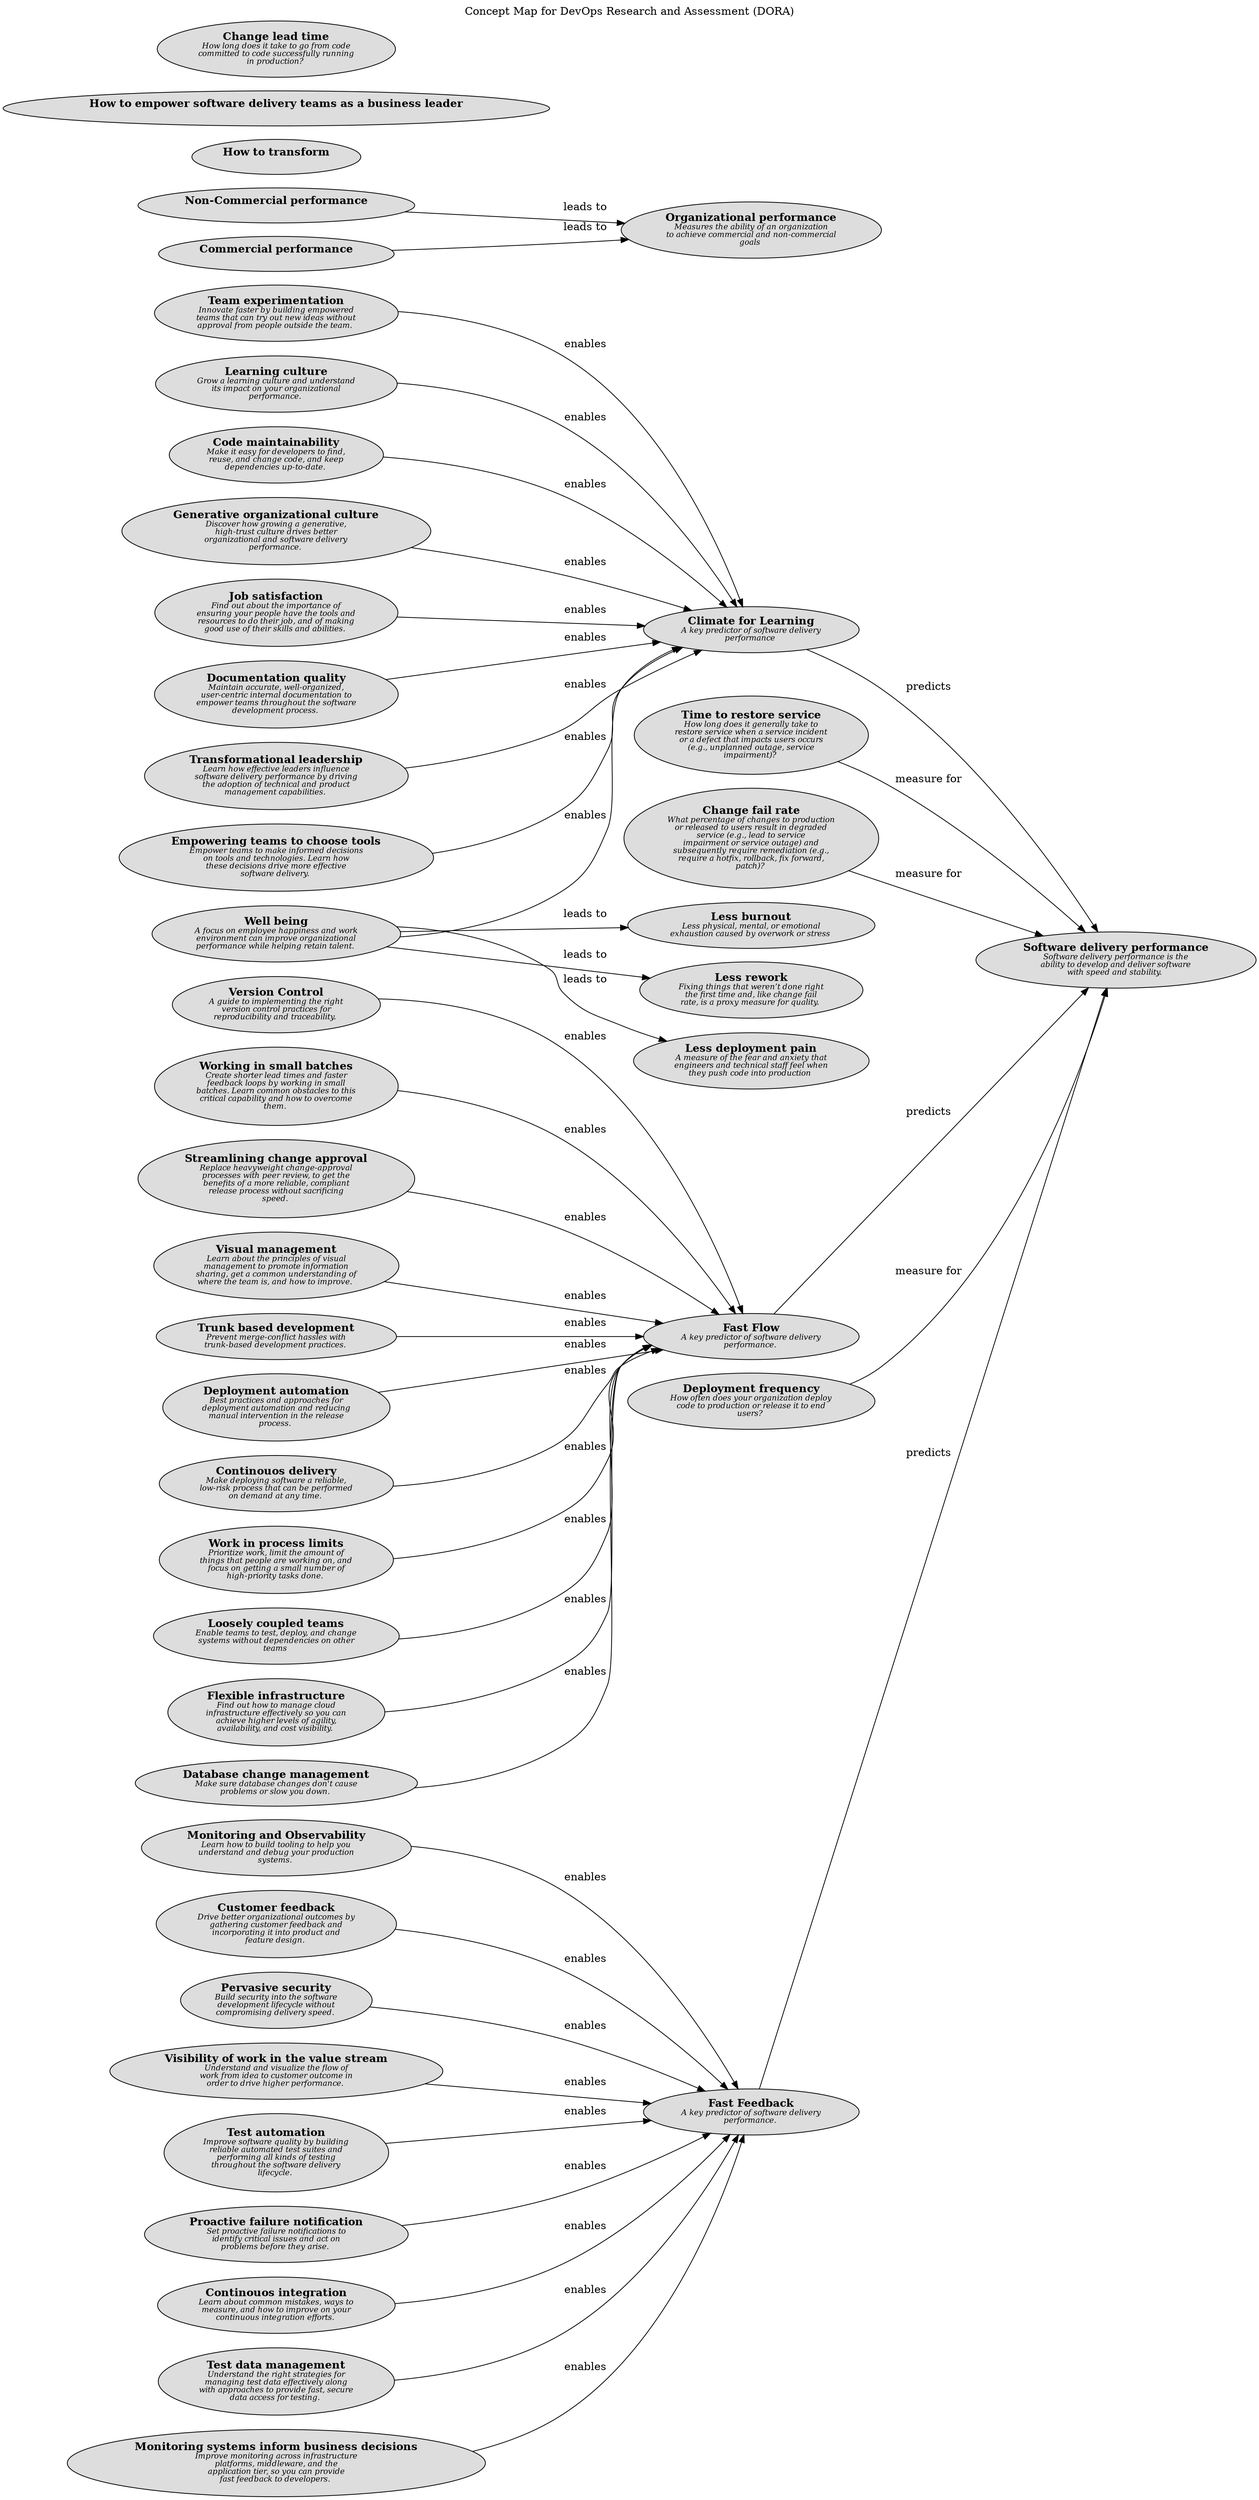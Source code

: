digraph "Concept Map for DevOps Research and Assessment (DORA)" {
  labelloc= "t"
  label="Concept Map for DevOps Research and Assessment (DORA)"
  rankdir="LR"

  layout=dot
software_development_dora__monitoring_and_observability [shape=ellipse style=filled fillcolor="#dddddd" label=<<B>Monitoring and Observability</B><BR/><FONT POINT-SIZE="10"><I>Learn how to build tooling to help you<BR/>understand and debug your production<BR/>systems. </I></FONT>>]
software_development_dora__job_satisfaction [shape=ellipse style=filled fillcolor="#dddddd" label=<<B>Job satisfaction</B><BR/><FONT POINT-SIZE="10"><I>Find out about the importance of<BR/>ensuring your people have the tools and<BR/>resources to do their job, and of making<BR/>good use of their skills and abilities. </I></FONT>>]
software_development_dora__non_commercial_performance [shape=ellipse style=filled fillcolor="#dddddd" label=<<B>Non-Commercial performance</B><BR/><FONT POINT-SIZE="10"><I> </I></FONT>>]
software_development_dora__less_burnout [shape=ellipse style=filled fillcolor="#dddddd" label=<<B>Less burnout</B><BR/><FONT POINT-SIZE="10"><I>Less physical, mental, or emotional<BR/>exhaustion caused by overwork or stress </I></FONT>>]
software_development_dora__how_to_transform [shape=ellipse style=filled fillcolor="#dddddd" label=<<B>How to transform</B><BR/><FONT POINT-SIZE="10"><I> </I></FONT>>]
software_development_dora__database_change_management [shape=ellipse style=filled fillcolor="#dddddd" label=<<B>Database change management</B><BR/><FONT POINT-SIZE="10"><I>Make sure database changes don't cause<BR/>problems or slow you down. </I></FONT>>]
software_development_dora__software_delivery_performance [shape=ellipse style=filled fillcolor="#dddddd" label=<<B>Software delivery performance</B><BR/><FONT POINT-SIZE="10"><I>Software delivery performance is the<BR/>ability to develop and deliver software<BR/>with speed and stability. </I></FONT>>]
software_development_dora__monitoring_systems_inform_business_decisions [shape=ellipse style=filled fillcolor="#dddddd" label=<<B>Monitoring systems inform business decisions</B><BR/><FONT POINT-SIZE="10"><I>Improve monitoring across infrastructure<BR/>platforms, middleware, and the<BR/>application tier, so you can provide<BR/>fast feedback to developers. </I></FONT>>]
software_development_dora__customer_feedback [shape=ellipse style=filled fillcolor="#dddddd" label=<<B>Customer feedback</B><BR/><FONT POINT-SIZE="10"><I>Drive better organizational outcomes by<BR/>gathering customer feedback and<BR/>incorporating it into product and<BR/>feature design. </I></FONT>>]
software_development_dora__documentation_quality [shape=ellipse style=filled fillcolor="#dddddd" label=<<B>Documentation quality</B><BR/><FONT POINT-SIZE="10"><I>Maintain accurate, well-organized,<BR/>user-centric internal documentation to<BR/>empower teams throughout the software<BR/>development process. </I></FONT>>]
software_development_dora__transformational_leadership [shape=ellipse style=filled fillcolor="#dddddd" label=<<B>Transformational leadership</B><BR/><FONT POINT-SIZE="10"><I>Learn how effective leaders influence<BR/>software delivery performance by driving<BR/>the adoption of technical and product<BR/>management capabilities. </I></FONT>>]
software_development_dora__time_to_restore_service [shape=ellipse style=filled fillcolor="#dddddd" label=<<B>Time to restore service</B><BR/><FONT POINT-SIZE="10"><I>How long does it generally take to<BR/>restore service when a service incident<BR/>or a defect that impacts users occurs<BR/>(e.g., unplanned outage, service<BR/>impairment)? </I></FONT>>]
software_development_dora__less_rework [shape=ellipse style=filled fillcolor="#dddddd" label=<<B>Less rework</B><BR/><FONT POINT-SIZE="10"><I>Fixing things that weren’t done right<BR/>the first time and, like change fail<BR/>rate, is a proxy measure for quality. </I></FONT>>]
software_development_dora__version_control [shape=ellipse style=filled fillcolor="#dddddd" label=<<B>Version Control</B><BR/><FONT POINT-SIZE="10"><I>A guide to implementing the right<BR/>version control practices for<BR/>reproducibility and traceability. </I></FONT>>]
software_development_dora__change_fail_rate [shape=ellipse style=filled fillcolor="#dddddd" label=<<B>Change fail rate</B><BR/><FONT POINT-SIZE="10"><I>What percentage of changes to production<BR/>or released to users result in degraded<BR/>service (e.g., lead to service<BR/>impairment or service outage) and<BR/>subsequently require remediation (e.g.,<BR/>require a hotfix, rollback, fix forward,<BR/>patch)? </I></FONT>>]
software_development_dora__fast_feedback [shape=ellipse style=filled fillcolor="#dddddd" label=<<B>Fast Feedback</B><BR/><FONT POINT-SIZE="10"><I>A key predictor of software delivery<BR/>performance. </I></FONT>>]
software_development_dora__empowering_teams_to_choose_tools [shape=ellipse style=filled fillcolor="#dddddd" label=<<B>Empowering teams to choose tools</B><BR/><FONT POINT-SIZE="10"><I>Empower teams to make informed decisions<BR/>on tools and technologies. Learn how<BR/>these decisions drive more effective<BR/>software delivery. </I></FONT>>]
software_development_dora__working_in_small_batches [shape=ellipse style=filled fillcolor="#dddddd" label=<<B>Working in small batches</B><BR/><FONT POINT-SIZE="10"><I>Create shorter lead times and faster<BR/>feedback loops by working in small<BR/>batches. Learn common obstacles to this<BR/>critical capability and how to overcome<BR/>them. </I></FONT>>]
software_development_dora__streamlining_change_approval [shape=ellipse style=filled fillcolor="#dddddd" label=<<B>Streamlining change approval</B><BR/><FONT POINT-SIZE="10"><I>Replace heavyweight change-approval<BR/>processes with peer review, to get the<BR/>benefits of a more reliable, compliant<BR/>release process without sacrificing<BR/>speed. </I></FONT>>]
software_development_dora__organizational_performance [shape=ellipse style=filled fillcolor="#dddddd" label=<<B>Organizational performance</B><BR/><FONT POINT-SIZE="10"><I>Measures the ability of an organization<BR/>to achieve commercial and non-commercial<BR/>goals </I></FONT>>]
software_development_dora__well_being [shape=ellipse style=filled fillcolor="#dddddd" label=<<B>Well being</B><BR/><FONT POINT-SIZE="10"><I>A focus on employee happiness and work<BR/>environment can improve organizational<BR/>performance while helping retain talent. </I></FONT>>]
software_development_dora__team_experimentation [shape=ellipse style=filled fillcolor="#dddddd" label=<<B>Team experimentation</B><BR/><FONT POINT-SIZE="10"><I>Innovate faster by building empowered<BR/>teams that can try out new ideas without<BR/>approval from people outside the team. </I></FONT>>]
software_development_dora__pervasive_security [shape=ellipse style=filled fillcolor="#dddddd" label=<<B>Pervasive security</B><BR/><FONT POINT-SIZE="10"><I>Build security into the software<BR/>development lifecycle without<BR/>compromising delivery speed. </I></FONT>>]
software_development_dora__climate_for_learning [shape=ellipse style=filled fillcolor="#dddddd" label=<<B>Climate for Learning</B><BR/><FONT POINT-SIZE="10"><I>A key predictor of software delivery<BR/>performance </I></FONT>>]
software_development_dora__visibility_of_work_in_the_value_stream [shape=ellipse style=filled fillcolor="#dddddd" label=<<B>Visibility of work in the value stream</B><BR/><FONT POINT-SIZE="10"><I>Understand and visualize the flow of<BR/>work from idea to customer outcome in<BR/>order to drive higher performance. </I></FONT>>]
software_development_dora__test_automation [shape=ellipse style=filled fillcolor="#dddddd" label=<<B>Test automation</B><BR/><FONT POINT-SIZE="10"><I>Improve software quality by building<BR/>reliable automated test suites and<BR/>performing all kinds of testing<BR/>throughout the software delivery<BR/>lifecycle. </I></FONT>>]
software_development_dora__visual_management [shape=ellipse style=filled fillcolor="#dddddd" label=<<B>Visual management</B><BR/><FONT POINT-SIZE="10"><I>Learn about the principles of visual<BR/>management to promote information<BR/>sharing, get a common understanding of<BR/>where the team is, and how to improve. </I></FONT>>]
software_development_dora__proactive_failure_notification [shape=ellipse style=filled fillcolor="#dddddd" label=<<B>Proactive failure notification</B><BR/><FONT POINT-SIZE="10"><I>Set proactive failure notifications to<BR/>identify critical issues and act on<BR/>problems before they arise. </I></FONT>>]
software_development_dora__trunk_based_development [shape=ellipse style=filled fillcolor="#dddddd" label=<<B>Trunk based development</B><BR/><FONT POINT-SIZE="10"><I>Prevent merge-conflict hassles with<BR/>trunk-based development practices. </I></FONT>>]
software_development_dora__learning_culture [shape=ellipse style=filled fillcolor="#dddddd" label=<<B>Learning culture</B><BR/><FONT POINT-SIZE="10"><I>Grow a learning culture and understand<BR/>its impact on your organizational<BR/>performance. </I></FONT>>]
software_development_dora__continuous_integration [shape=ellipse style=filled fillcolor="#dddddd" label=<<B>Continouos integration</B><BR/><FONT POINT-SIZE="10"><I>Learn about common mistakes, ways to<BR/>measure, and how to improve on your<BR/>continuous integration efforts. </I></FONT>>]
software_development_dora__empower_software_delivery_teams_as_a_business_leader [shape=ellipse style=filled fillcolor="#dddddd" label=<<B>How to empower software delivery teams as a business leader</B><BR/><FONT POINT-SIZE="10"><I> </I></FONT>>]
software_development_dora__test_data_management [shape=ellipse style=filled fillcolor="#dddddd" label=<<B>Test data management</B><BR/><FONT POINT-SIZE="10"><I>Understand the right strategies for<BR/>managing test data effectively along<BR/>with approaches to provide fast, secure<BR/>data access for testing. </I></FONT>>]
software_development_dora__deployment_automation [shape=ellipse style=filled fillcolor="#dddddd" label=<<B>Deployment automation</B><BR/><FONT POINT-SIZE="10"><I>Best practices and approaches for<BR/>deployment automation and reducing<BR/>manual intervention in the release<BR/>process. </I></FONT>>]
software_development_dora__continuous_delivery [shape=ellipse style=filled fillcolor="#dddddd" label=<<B>Continouos delivery</B><BR/><FONT POINT-SIZE="10"><I>Make deploying software a reliable,<BR/>low-risk process that can be performed<BR/>on demand at any time. </I></FONT>>]
software_development_dora__work_in_process_limits [shape=ellipse style=filled fillcolor="#dddddd" label=<<B>Work in process limits</B><BR/><FONT POINT-SIZE="10"><I>Prioritize work, limit the amount of<BR/>things that people are working on, and<BR/>focus on getting a small number of<BR/>high-priority tasks done. </I></FONT>>]
software_development_dora__loosely_coupled_teams [shape=ellipse style=filled fillcolor="#dddddd" label=<<B>Loosely coupled teams</B><BR/><FONT POINT-SIZE="10"><I>Enable teams to test, deploy, and change<BR/>systems without dependencies on other<BR/>teams </I></FONT>>]
software_development_dora__commercial_performance [shape=ellipse style=filled fillcolor="#dddddd" label=<<B>Commercial performance</B><BR/><FONT POINT-SIZE="10"><I> </I></FONT>>]
software_development_dora__flexible_infrastructure [shape=ellipse style=filled fillcolor="#dddddd" label=<<B>Flexible infrastructure</B><BR/><FONT POINT-SIZE="10"><I>Find out how to manage cloud<BR/>infrastructure effectively so you can<BR/>achieve higher levels of agility,<BR/>availability, and cost visibility. </I></FONT>>]
software_development_dora__code_maintainability [shape=ellipse style=filled fillcolor="#dddddd" label=<<B>Code maintainability</B><BR/><FONT POINT-SIZE="10"><I>Make it easy for developers to find,<BR/>reuse, and change code, and keep<BR/>dependencies up-to-date. </I></FONT>>]
software_development_dora__generative_organizational_culture [shape=ellipse style=filled fillcolor="#dddddd" label=<<B>Generative organizational culture</B><BR/><FONT POINT-SIZE="10"><I>Discover how growing a generative,<BR/>high-trust culture drives better<BR/>organizational and software delivery<BR/>performance. </I></FONT>>]
software_development_dora__deployment_frequency [shape=ellipse style=filled fillcolor="#dddddd" label=<<B>Deployment frequency</B><BR/><FONT POINT-SIZE="10"><I>How often does your organization deploy<BR/>code to production or release it to end<BR/>users? </I></FONT>>]
software_development_dora__fast_flow [shape=ellipse style=filled fillcolor="#dddddd" label=<<B>Fast Flow</B><BR/><FONT POINT-SIZE="10"><I>A key predictor of software delivery<BR/>performance. </I></FONT>>]
software_development_dora__less_deployment_pain [shape=ellipse style=filled fillcolor="#dddddd" label=<<B>Less deployment pain</B><BR/><FONT POINT-SIZE="10"><I>A measure of the fear and anxiety that<BR/>engineers and technical staff feel when<BR/>they push code into production </I></FONT>>]
software_development_dora__change_lead_time [shape=ellipse style=filled fillcolor="#dddddd" label=<<B>Change lead time</B><BR/><FONT POINT-SIZE="10"><I>How long does it take to go from code<BR/>committed to code successfully running<BR/>in production? </I></FONT>>]
 
software_development_dora__visibility_of_work_in_the_value_stream -> software_development_dora__fast_feedback [label=<enables<BR/><FONT POINT-SIZE="10"><I> </I></FONT>>]
software_development_dora__monitoring_systems_inform_business_decisions -> software_development_dora__fast_feedback [label=<enables<BR/><FONT POINT-SIZE="10"><I> </I></FONT>>]
software_development_dora__working_in_small_batches -> software_development_dora__fast_flow [label=<enables<BR/><FONT POINT-SIZE="10"><I> </I></FONT>>]
software_development_dora__monitoring_and_observability -> software_development_dora__fast_feedback [label=<enables<BR/><FONT POINT-SIZE="10"><I> </I></FONT>>]
software_development_dora__time_to_restore_service -> software_development_dora__software_delivery_performance [label=<measure for<BR/><FONT POINT-SIZE="10"><I> </I></FONT>>]
software_development_dora__deployment_automation -> software_development_dora__fast_flow [label=<enables<BR/><FONT POINT-SIZE="10"><I> </I></FONT>>]
software_development_dora__proactive_failure_notification -> software_development_dora__fast_feedback [label=<enables<BR/><FONT POINT-SIZE="10"><I> </I></FONT>>]
software_development_dora__commercial_performance -> software_development_dora__organizational_performance [label=<leads to<BR/><FONT POINT-SIZE="10"><I> </I></FONT>>]
software_development_dora__loosely_coupled_teams -> software_development_dora__fast_flow [label=<enables<BR/><FONT POINT-SIZE="10"><I> </I></FONT>>]
software_development_dora__work_in_process_limits -> software_development_dora__fast_flow [label=<enables<BR/><FONT POINT-SIZE="10"><I> </I></FONT>>]
software_development_dora__customer_feedback -> software_development_dora__fast_feedback [label=<enables<BR/><FONT POINT-SIZE="10"><I> </I></FONT>>]
software_development_dora__climate_for_learning -> software_development_dora__software_delivery_performance [label=<predicts<BR/><FONT POINT-SIZE="10"><I> </I></FONT>>]
software_development_dora__change_fail_rate -> software_development_dora__software_delivery_performance [label=<measure for<BR/><FONT POINT-SIZE="10"><I> </I></FONT>>]
software_development_dora__empowering_teams_to_choose_tools -> software_development_dora__climate_for_learning [label=<enables<BR/><FONT POINT-SIZE="10"><I> </I></FONT>>]
software_development_dora__streamlining_change_approval -> software_development_dora__fast_flow [label=<enables<BR/><FONT POINT-SIZE="10"><I> </I></FONT>>]
software_development_dora__well_being -> software_development_dora__less_burnout [label=<leads to<BR/><FONT POINT-SIZE="10"><I> </I></FONT>>]
software_development_dora__well_being -> software_development_dora__climate_for_learning [label=<enables<BR/><FONT POINT-SIZE="10"><I> </I></FONT>>]
software_development_dora__visual_management -> software_development_dora__fast_flow [label=<enables<BR/><FONT POINT-SIZE="10"><I> </I></FONT>>]
software_development_dora__generative_organizational_culture -> software_development_dora__climate_for_learning [label=<enables<BR/><FONT POINT-SIZE="10"><I> </I></FONT>>]
software_development_dora__job_satisfaction -> software_development_dora__climate_for_learning [label=<enables<BR/><FONT POINT-SIZE="10"><I> </I></FONT>>]
software_development_dora__version_control -> software_development_dora__fast_flow [label=<enables<BR/><FONT POINT-SIZE="10"><I> </I></FONT>>]
software_development_dora__well_being -> software_development_dora__less_rework [label=<leads to<BR/><FONT POINT-SIZE="10"><I> </I></FONT>>]
software_development_dora__test_data_management -> software_development_dora__fast_feedback [label=<enables<BR/><FONT POINT-SIZE="10"><I> </I></FONT>>]
software_development_dora__code_maintainability -> software_development_dora__climate_for_learning [label=<enables<BR/><FONT POINT-SIZE="10"><I> </I></FONT>>]
software_development_dora__non_commercial_performance -> software_development_dora__organizational_performance [label=<leads to<BR/><FONT POINT-SIZE="10"><I> </I></FONT>>]
software_development_dora__flexible_infrastructure -> software_development_dora__fast_flow [label=<enables<BR/><FONT POINT-SIZE="10"><I> </I></FONT>>]
software_development_dora__team_experimentation -> software_development_dora__climate_for_learning [label=<enables<BR/><FONT POINT-SIZE="10"><I> </I></FONT>>]
software_development_dora__learning_culture -> software_development_dora__climate_for_learning [label=<enables<BR/><FONT POINT-SIZE="10"><I> </I></FONT>>]
software_development_dora__continuous_delivery -> software_development_dora__fast_flow [label=<enables<BR/><FONT POINT-SIZE="10"><I> </I></FONT>>]
software_development_dora__continuous_integration -> software_development_dora__fast_feedback [label=<enables<BR/><FONT POINT-SIZE="10"><I> </I></FONT>>]
software_development_dora__trunk_based_development -> software_development_dora__fast_flow [label=<enables<BR/><FONT POINT-SIZE="10"><I> </I></FONT>>]
software_development_dora__fast_feedback -> software_development_dora__software_delivery_performance [label=<predicts<BR/><FONT POINT-SIZE="10"><I> </I></FONT>>]
software_development_dora__deployment_frequency -> software_development_dora__software_delivery_performance [label=<measure for<BR/><FONT POINT-SIZE="10"><I> </I></FONT>>]
software_development_dora__pervasive_security -> software_development_dora__fast_feedback [label=<enables<BR/><FONT POINT-SIZE="10"><I> </I></FONT>>]
software_development_dora__well_being -> software_development_dora__less_deployment_pain [label=<leads to<BR/><FONT POINT-SIZE="10"><I> </I></FONT>>]
software_development_dora__fast_flow -> software_development_dora__software_delivery_performance [label=<predicts<BR/><FONT POINT-SIZE="10"><I> </I></FONT>>]
software_development_dora__documentation_quality -> software_development_dora__climate_for_learning [label=<enables<BR/><FONT POINT-SIZE="10"><I> </I></FONT>>]
software_development_dora__transformational_leadership -> software_development_dora__climate_for_learning [label=<enables<BR/><FONT POINT-SIZE="10"><I> </I></FONT>>]
software_development_dora__test_automation -> software_development_dora__fast_feedback [label=<enables<BR/><FONT POINT-SIZE="10"><I> </I></FONT>>]
software_development_dora__database_change_management -> software_development_dora__fast_flow [label=<enables<BR/><FONT POINT-SIZE="10"><I> </I></FONT>>]
 
}

// (generated by Overarch with template views/model-view.dot.cmb)

